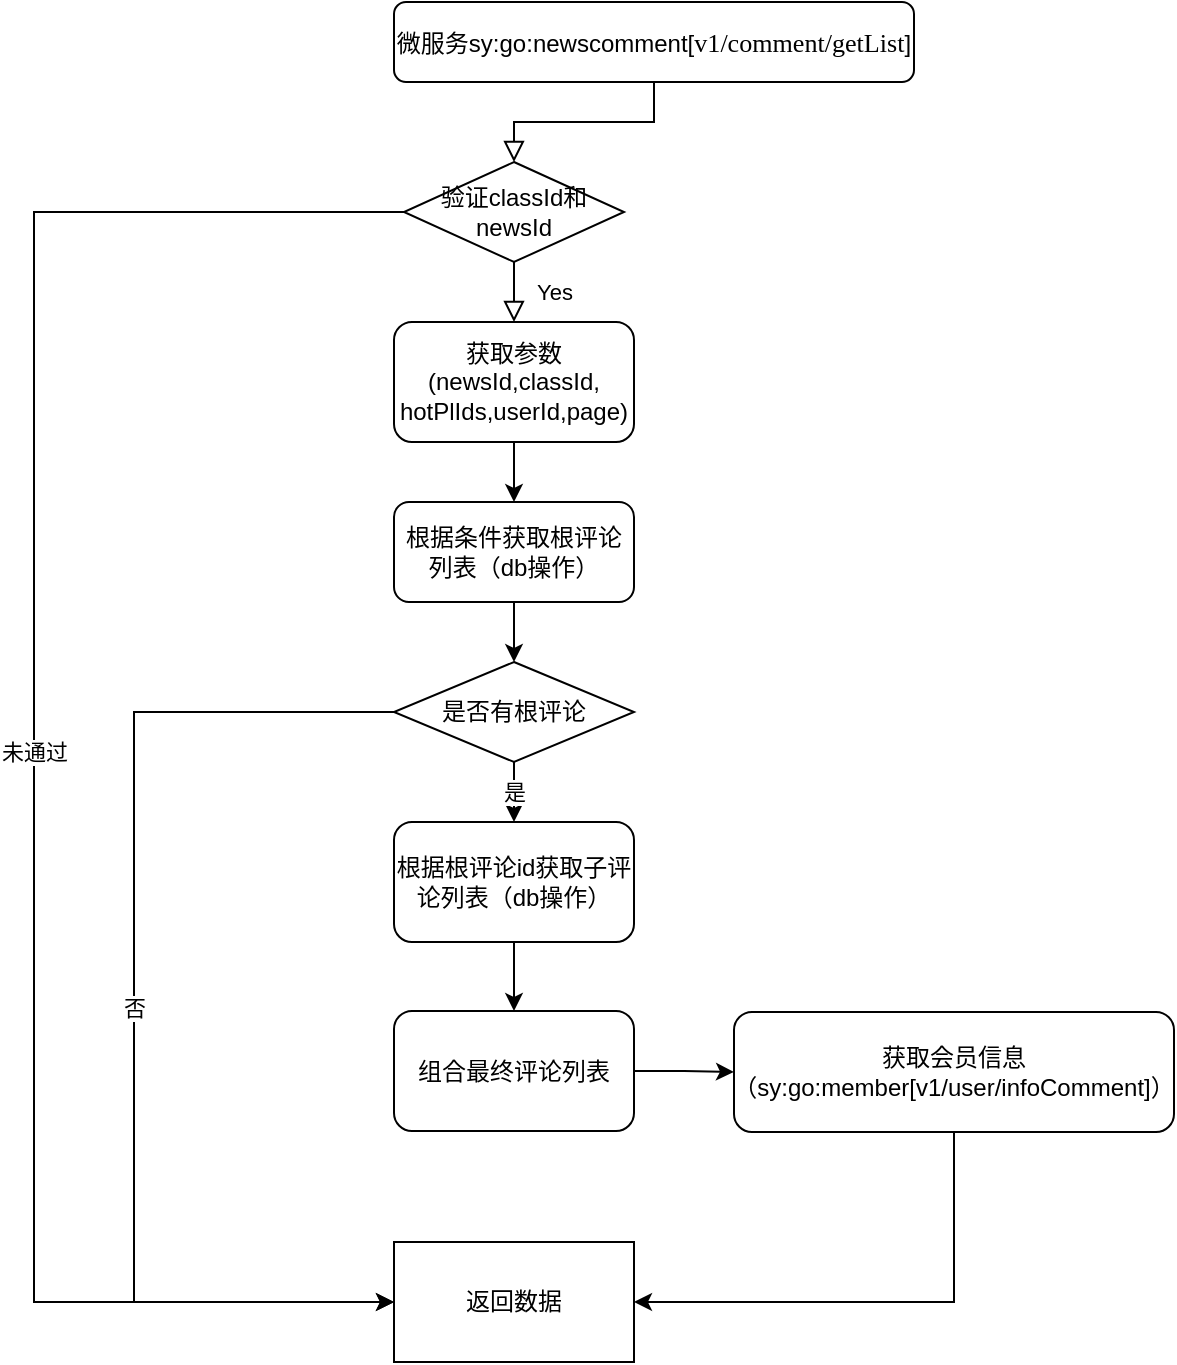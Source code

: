 <mxfile version="14.1.2" type="github">
  <diagram id="C5RBs43oDa-KdzZeNtuy" name="Page-1">
    <mxGraphModel dx="2249" dy="762" grid="1" gridSize="10" guides="1" tooltips="1" connect="1" arrows="1" fold="1" page="1" pageScale="1" pageWidth="827" pageHeight="1169" math="0" shadow="0">
      <root>
        <mxCell id="WIyWlLk6GJQsqaUBKTNV-0" />
        <mxCell id="WIyWlLk6GJQsqaUBKTNV-1" parent="WIyWlLk6GJQsqaUBKTNV-0" />
        <mxCell id="WIyWlLk6GJQsqaUBKTNV-2" value="" style="rounded=0;html=1;jettySize=auto;orthogonalLoop=1;fontSize=11;endArrow=block;endFill=0;endSize=8;strokeWidth=1;shadow=0;labelBackgroundColor=none;edgeStyle=orthogonalEdgeStyle;entryX=0.5;entryY=0;entryDx=0;entryDy=0;" parent="WIyWlLk6GJQsqaUBKTNV-1" source="WIyWlLk6GJQsqaUBKTNV-3" target="DMmbzsqvoCTRYG2FOpCv-1" edge="1">
          <mxGeometry relative="1" as="geometry">
            <mxPoint x="220" y="150" as="targetPoint" />
          </mxGeometry>
        </mxCell>
        <mxCell id="WIyWlLk6GJQsqaUBKTNV-3" value="&lt;span style=&quot;background-color: rgb(255 , 255 , 255)&quot;&gt;微服务sy:go:newscomment[&lt;span style=&quot;font-family: &amp;#34;consolas&amp;#34; ; font-size: 9.8pt&quot;&gt;v1/comment/getList&lt;/span&gt;]&lt;/span&gt;" style="rounded=1;whiteSpace=wrap;html=1;fontSize=12;glass=0;strokeWidth=1;shadow=0;" parent="WIyWlLk6GJQsqaUBKTNV-1" vertex="1">
          <mxGeometry x="160" y="80" width="260" height="40" as="geometry" />
        </mxCell>
        <mxCell id="DMmbzsqvoCTRYG2FOpCv-15" value="未通过" style="edgeStyle=orthogonalEdgeStyle;rounded=0;orthogonalLoop=1;jettySize=auto;html=1;entryX=0;entryY=0.5;entryDx=0;entryDy=0;" edge="1" parent="WIyWlLk6GJQsqaUBKTNV-1" source="DMmbzsqvoCTRYG2FOpCv-1" target="DMmbzsqvoCTRYG2FOpCv-22">
          <mxGeometry relative="1" as="geometry">
            <mxPoint x="10" y="720" as="targetPoint" />
            <Array as="points">
              <mxPoint x="-20" y="185" />
              <mxPoint x="-20" y="730" />
            </Array>
          </mxGeometry>
        </mxCell>
        <mxCell id="DMmbzsqvoCTRYG2FOpCv-1" value="&lt;span&gt;验证classId和newsId&lt;/span&gt;" style="rhombus;whiteSpace=wrap;html=1;" vertex="1" parent="WIyWlLk6GJQsqaUBKTNV-1">
          <mxGeometry x="165" y="160" width="110" height="50" as="geometry" />
        </mxCell>
        <mxCell id="DMmbzsqvoCTRYG2FOpCv-9" style="edgeStyle=orthogonalEdgeStyle;rounded=0;orthogonalLoop=1;jettySize=auto;html=1;entryX=0.5;entryY=0;entryDx=0;entryDy=0;" edge="1" parent="WIyWlLk6GJQsqaUBKTNV-1" source="DMmbzsqvoCTRYG2FOpCv-4" target="DMmbzsqvoCTRYG2FOpCv-10">
          <mxGeometry relative="1" as="geometry">
            <mxPoint x="220" y="330" as="targetPoint" />
          </mxGeometry>
        </mxCell>
        <mxCell id="DMmbzsqvoCTRYG2FOpCv-4" value="获取参数(newsId,classId,&lt;br&gt;hotPlIds,userId,page)" style="rounded=1;whiteSpace=wrap;html=1;" vertex="1" parent="WIyWlLk6GJQsqaUBKTNV-1">
          <mxGeometry x="160" y="240" width="120" height="60" as="geometry" />
        </mxCell>
        <mxCell id="DMmbzsqvoCTRYG2FOpCv-5" value="Yes" style="rounded=0;html=1;jettySize=auto;orthogonalLoop=1;fontSize=11;endArrow=block;endFill=0;endSize=8;strokeWidth=1;shadow=0;labelBackgroundColor=none;edgeStyle=orthogonalEdgeStyle;exitX=0.5;exitY=1;exitDx=0;exitDy=0;entryX=0.5;entryY=0;entryDx=0;entryDy=0;" edge="1" parent="WIyWlLk6GJQsqaUBKTNV-1" source="DMmbzsqvoCTRYG2FOpCv-1" target="DMmbzsqvoCTRYG2FOpCv-4">
          <mxGeometry y="20" relative="1" as="geometry">
            <mxPoint as="offset" />
            <mxPoint x="230" y="620" as="sourcePoint" />
            <mxPoint x="220" y="320" as="targetPoint" />
          </mxGeometry>
        </mxCell>
        <mxCell id="DMmbzsqvoCTRYG2FOpCv-12" style="edgeStyle=orthogonalEdgeStyle;rounded=0;orthogonalLoop=1;jettySize=auto;html=1;entryX=0.5;entryY=0;entryDx=0;entryDy=0;" edge="1" parent="WIyWlLk6GJQsqaUBKTNV-1" source="DMmbzsqvoCTRYG2FOpCv-10" target="DMmbzsqvoCTRYG2FOpCv-11">
          <mxGeometry relative="1" as="geometry" />
        </mxCell>
        <mxCell id="DMmbzsqvoCTRYG2FOpCv-10" value="根据条件获取根评论列表（db操作）" style="rounded=1;whiteSpace=wrap;html=1;" vertex="1" parent="WIyWlLk6GJQsqaUBKTNV-1">
          <mxGeometry x="160" y="330" width="120" height="50" as="geometry" />
        </mxCell>
        <mxCell id="DMmbzsqvoCTRYG2FOpCv-18" value="是" style="edgeStyle=orthogonalEdgeStyle;rounded=0;orthogonalLoop=1;jettySize=auto;html=1;entryX=0.5;entryY=0;entryDx=0;entryDy=0;" edge="1" parent="WIyWlLk6GJQsqaUBKTNV-1" source="DMmbzsqvoCTRYG2FOpCv-11" target="DMmbzsqvoCTRYG2FOpCv-16">
          <mxGeometry relative="1" as="geometry" />
        </mxCell>
        <mxCell id="DMmbzsqvoCTRYG2FOpCv-23" value="否" style="edgeStyle=orthogonalEdgeStyle;rounded=0;orthogonalLoop=1;jettySize=auto;html=1;entryX=0;entryY=0.5;entryDx=0;entryDy=0;" edge="1" parent="WIyWlLk6GJQsqaUBKTNV-1" source="DMmbzsqvoCTRYG2FOpCv-11" target="DMmbzsqvoCTRYG2FOpCv-22">
          <mxGeometry relative="1" as="geometry">
            <mxPoint x="70" y="730" as="targetPoint" />
            <Array as="points">
              <mxPoint x="30" y="435" />
              <mxPoint x="30" y="730" />
            </Array>
          </mxGeometry>
        </mxCell>
        <mxCell id="DMmbzsqvoCTRYG2FOpCv-11" value="是否有根评论" style="rhombus;whiteSpace=wrap;html=1;" vertex="1" parent="WIyWlLk6GJQsqaUBKTNV-1">
          <mxGeometry x="160" y="410" width="120" height="50" as="geometry" />
        </mxCell>
        <mxCell id="DMmbzsqvoCTRYG2FOpCv-21" style="edgeStyle=orthogonalEdgeStyle;rounded=0;orthogonalLoop=1;jettySize=auto;html=1;entryX=0.5;entryY=0;entryDx=0;entryDy=0;" edge="1" parent="WIyWlLk6GJQsqaUBKTNV-1" source="DMmbzsqvoCTRYG2FOpCv-16" target="DMmbzsqvoCTRYG2FOpCv-20">
          <mxGeometry relative="1" as="geometry" />
        </mxCell>
        <mxCell id="DMmbzsqvoCTRYG2FOpCv-16" value="根据根评论id获取子评论列表（db操作）" style="rounded=1;whiteSpace=wrap;html=1;" vertex="1" parent="WIyWlLk6GJQsqaUBKTNV-1">
          <mxGeometry x="160" y="490" width="120" height="60" as="geometry" />
        </mxCell>
        <mxCell id="DMmbzsqvoCTRYG2FOpCv-30" style="edgeStyle=orthogonalEdgeStyle;rounded=0;orthogonalLoop=1;jettySize=auto;html=1;entryX=0;entryY=0.5;entryDx=0;entryDy=0;" edge="1" parent="WIyWlLk6GJQsqaUBKTNV-1" source="DMmbzsqvoCTRYG2FOpCv-20" target="DMmbzsqvoCTRYG2FOpCv-25">
          <mxGeometry relative="1" as="geometry" />
        </mxCell>
        <mxCell id="DMmbzsqvoCTRYG2FOpCv-20" value="组合最终评论列表" style="rounded=1;whiteSpace=wrap;html=1;" vertex="1" parent="WIyWlLk6GJQsqaUBKTNV-1">
          <mxGeometry x="160" y="584.5" width="120" height="60" as="geometry" />
        </mxCell>
        <mxCell id="DMmbzsqvoCTRYG2FOpCv-22" value="返回数据" style="rounded=0;whiteSpace=wrap;html=1;" vertex="1" parent="WIyWlLk6GJQsqaUBKTNV-1">
          <mxGeometry x="160" y="700" width="120" height="60" as="geometry" />
        </mxCell>
        <mxCell id="DMmbzsqvoCTRYG2FOpCv-27" style="edgeStyle=orthogonalEdgeStyle;rounded=0;orthogonalLoop=1;jettySize=auto;html=1;" edge="1" parent="WIyWlLk6GJQsqaUBKTNV-1" source="DMmbzsqvoCTRYG2FOpCv-25" target="DMmbzsqvoCTRYG2FOpCv-22">
          <mxGeometry relative="1" as="geometry">
            <Array as="points">
              <mxPoint x="440" y="730" />
            </Array>
          </mxGeometry>
        </mxCell>
        <mxCell id="DMmbzsqvoCTRYG2FOpCv-25" value="获取会员信息（sy:go:member[v1/user/infoComment]）" style="rounded=1;whiteSpace=wrap;html=1;" vertex="1" parent="WIyWlLk6GJQsqaUBKTNV-1">
          <mxGeometry x="330" y="585" width="220" height="60" as="geometry" />
        </mxCell>
      </root>
    </mxGraphModel>
  </diagram>
</mxfile>
